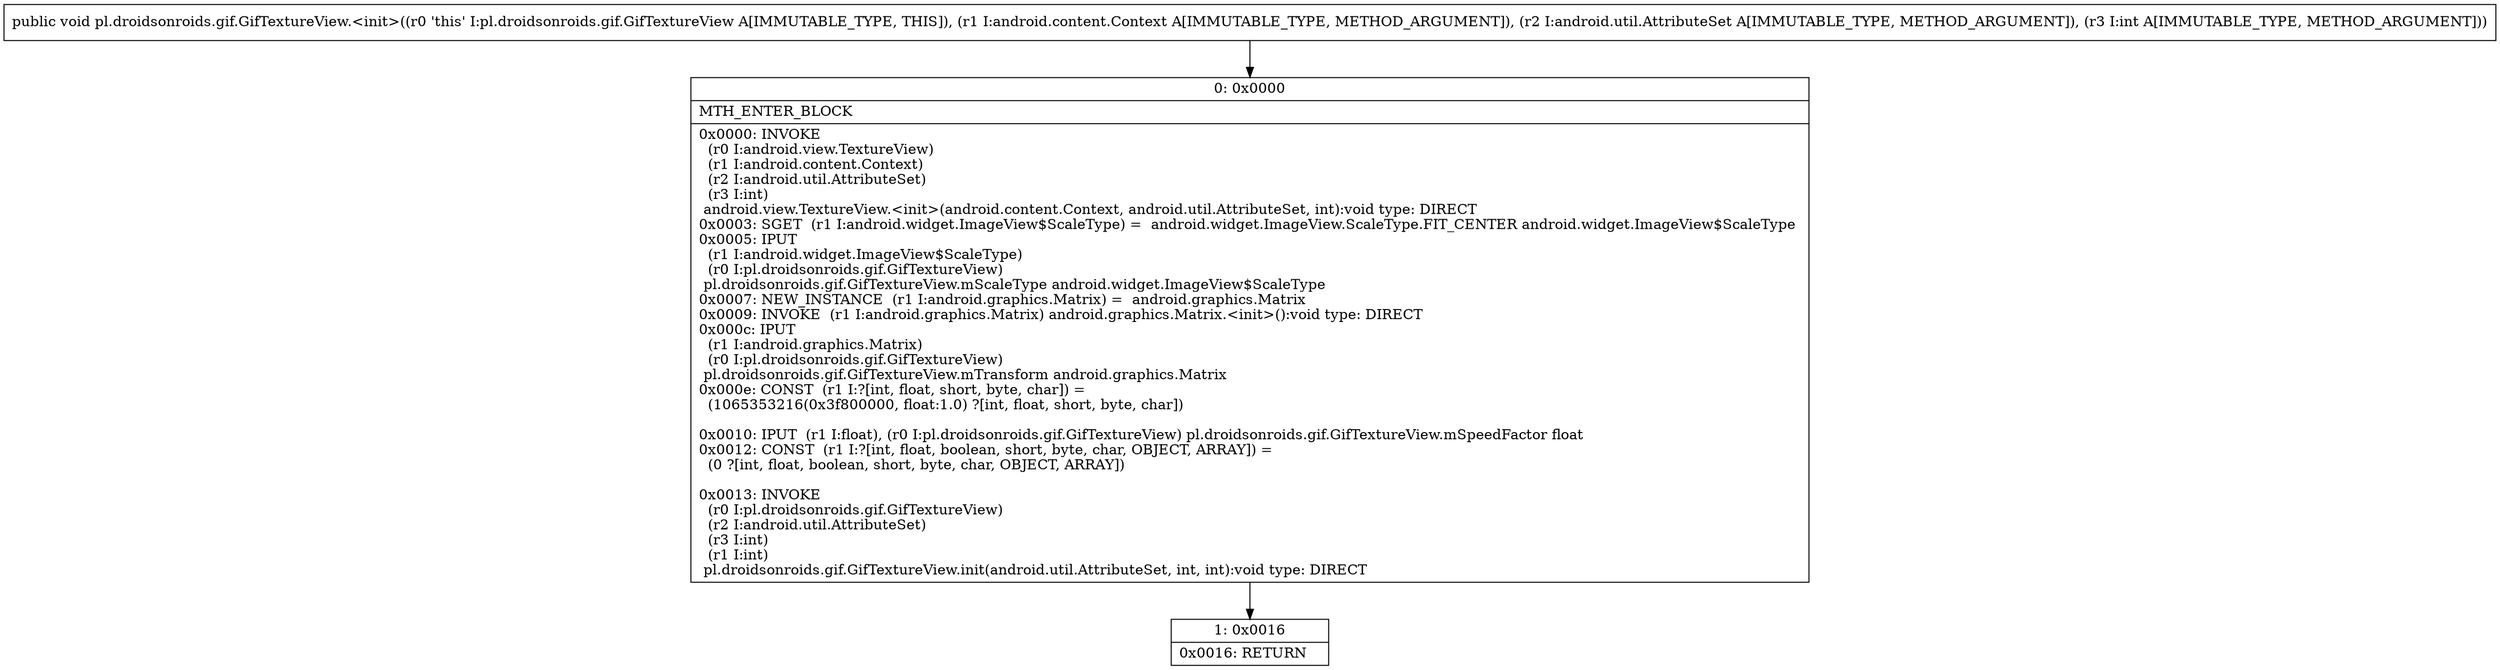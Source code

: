digraph "CFG forpl.droidsonroids.gif.GifTextureView.\<init\>(Landroid\/content\/Context;Landroid\/util\/AttributeSet;I)V" {
Node_0 [shape=record,label="{0\:\ 0x0000|MTH_ENTER_BLOCK\l|0x0000: INVOKE  \l  (r0 I:android.view.TextureView)\l  (r1 I:android.content.Context)\l  (r2 I:android.util.AttributeSet)\l  (r3 I:int)\l android.view.TextureView.\<init\>(android.content.Context, android.util.AttributeSet, int):void type: DIRECT \l0x0003: SGET  (r1 I:android.widget.ImageView$ScaleType) =  android.widget.ImageView.ScaleType.FIT_CENTER android.widget.ImageView$ScaleType \l0x0005: IPUT  \l  (r1 I:android.widget.ImageView$ScaleType)\l  (r0 I:pl.droidsonroids.gif.GifTextureView)\l pl.droidsonroids.gif.GifTextureView.mScaleType android.widget.ImageView$ScaleType \l0x0007: NEW_INSTANCE  (r1 I:android.graphics.Matrix) =  android.graphics.Matrix \l0x0009: INVOKE  (r1 I:android.graphics.Matrix) android.graphics.Matrix.\<init\>():void type: DIRECT \l0x000c: IPUT  \l  (r1 I:android.graphics.Matrix)\l  (r0 I:pl.droidsonroids.gif.GifTextureView)\l pl.droidsonroids.gif.GifTextureView.mTransform android.graphics.Matrix \l0x000e: CONST  (r1 I:?[int, float, short, byte, char]) = \l  (1065353216(0x3f800000, float:1.0) ?[int, float, short, byte, char])\l \l0x0010: IPUT  (r1 I:float), (r0 I:pl.droidsonroids.gif.GifTextureView) pl.droidsonroids.gif.GifTextureView.mSpeedFactor float \l0x0012: CONST  (r1 I:?[int, float, boolean, short, byte, char, OBJECT, ARRAY]) = \l  (0 ?[int, float, boolean, short, byte, char, OBJECT, ARRAY])\l \l0x0013: INVOKE  \l  (r0 I:pl.droidsonroids.gif.GifTextureView)\l  (r2 I:android.util.AttributeSet)\l  (r3 I:int)\l  (r1 I:int)\l pl.droidsonroids.gif.GifTextureView.init(android.util.AttributeSet, int, int):void type: DIRECT \l}"];
Node_1 [shape=record,label="{1\:\ 0x0016|0x0016: RETURN   \l}"];
MethodNode[shape=record,label="{public void pl.droidsonroids.gif.GifTextureView.\<init\>((r0 'this' I:pl.droidsonroids.gif.GifTextureView A[IMMUTABLE_TYPE, THIS]), (r1 I:android.content.Context A[IMMUTABLE_TYPE, METHOD_ARGUMENT]), (r2 I:android.util.AttributeSet A[IMMUTABLE_TYPE, METHOD_ARGUMENT]), (r3 I:int A[IMMUTABLE_TYPE, METHOD_ARGUMENT])) }"];
MethodNode -> Node_0;
Node_0 -> Node_1;
}

